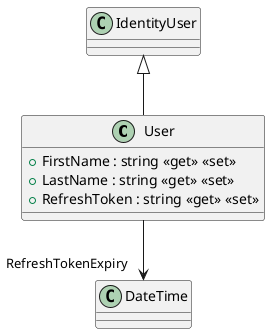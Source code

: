 @startuml
class User {
    + FirstName : string <<get>> <<set>>
    + LastName : string <<get>> <<set>>
    + RefreshToken : string <<get>> <<set>>
}
IdentityUser <|-- User
User --> "RefreshTokenExpiry" DateTime
@enduml
